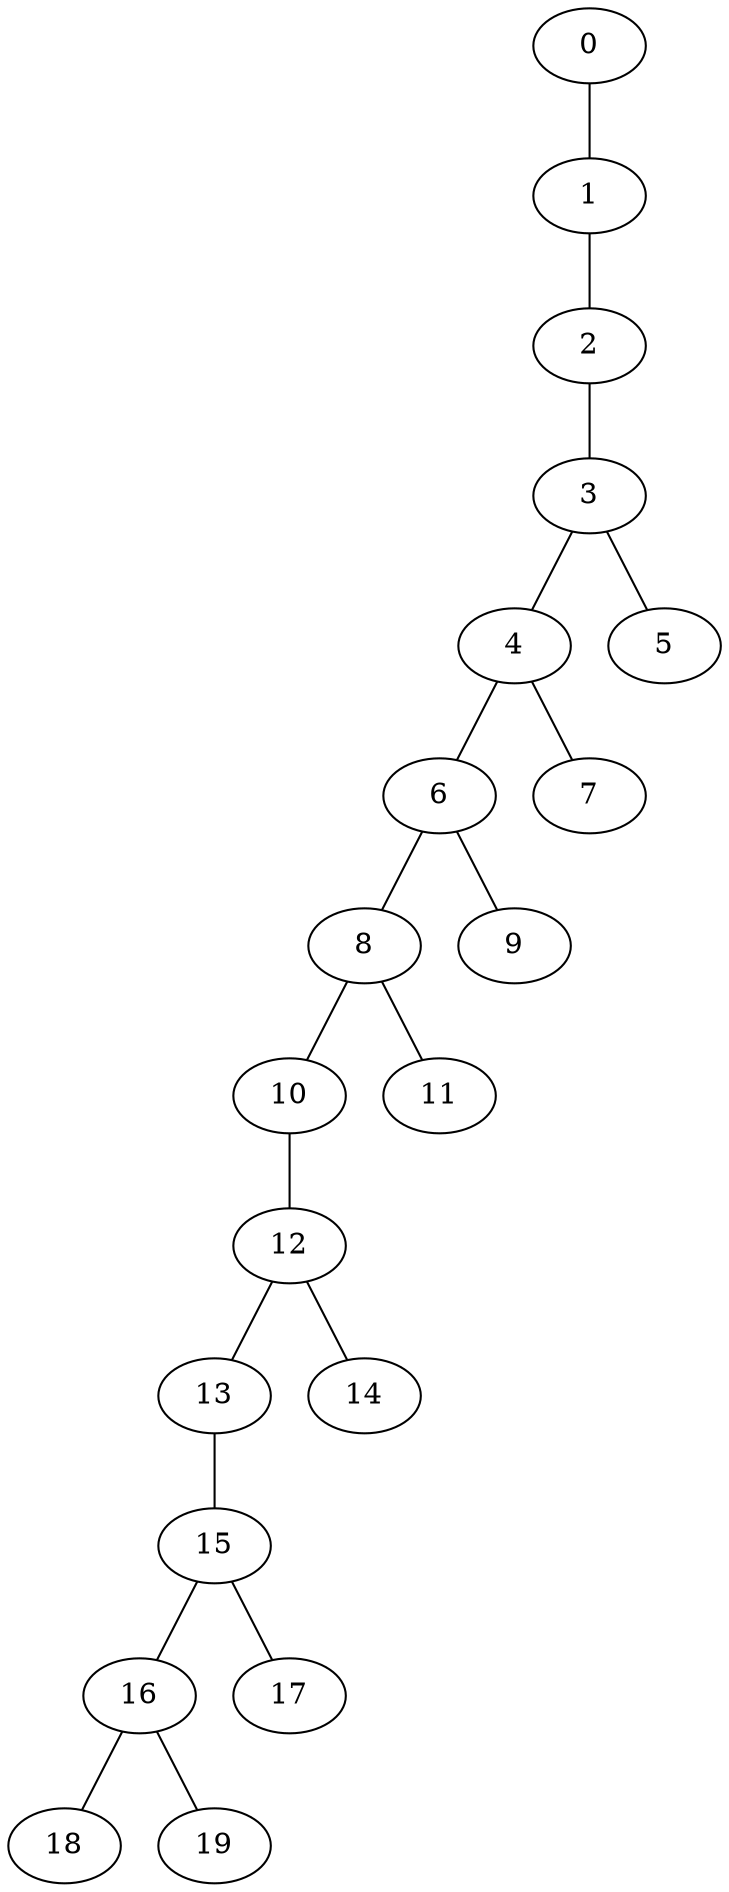 
graph graphname {
    0 -- 1
1 -- 2
2 -- 3
3 -- 4
3 -- 5
4 -- 6
4 -- 7
6 -- 8
6 -- 9
8 -- 10
8 -- 11
10 -- 12
12 -- 13
12 -- 14
13 -- 15
15 -- 16
15 -- 17
16 -- 18
16 -- 19

}
